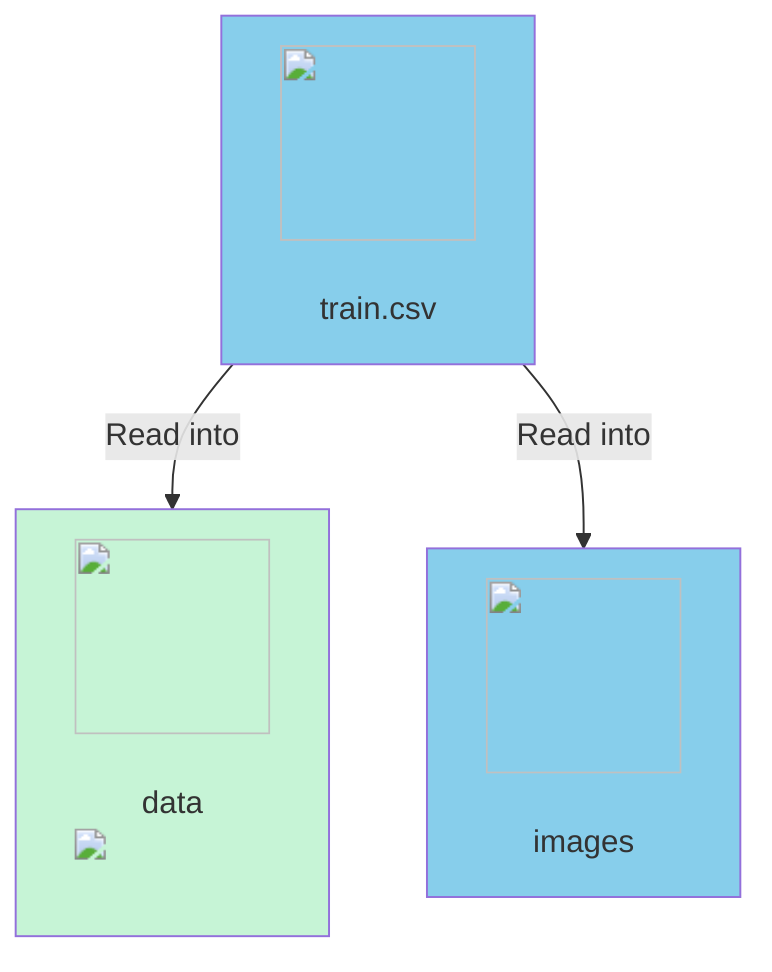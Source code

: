 flowchart TD
    A["<img src='icons/file.svg' width=100 height=100/> <br/> train.csv"]
        style A fill:#87CEEB;
    B["<img src='icons/table.svg' width=100 height=100/> <br/> data\n    <img src='dummy_plots/boxplot_template.svg'/> <br/> "]
        style B fill:#C6F4D6;
    F["<img src='icons/image.svg' width=100 height=100/> <br/> images"]
        style F fill:#87CEEB;
    A -->|Read into| B
    A -->|Read into| F